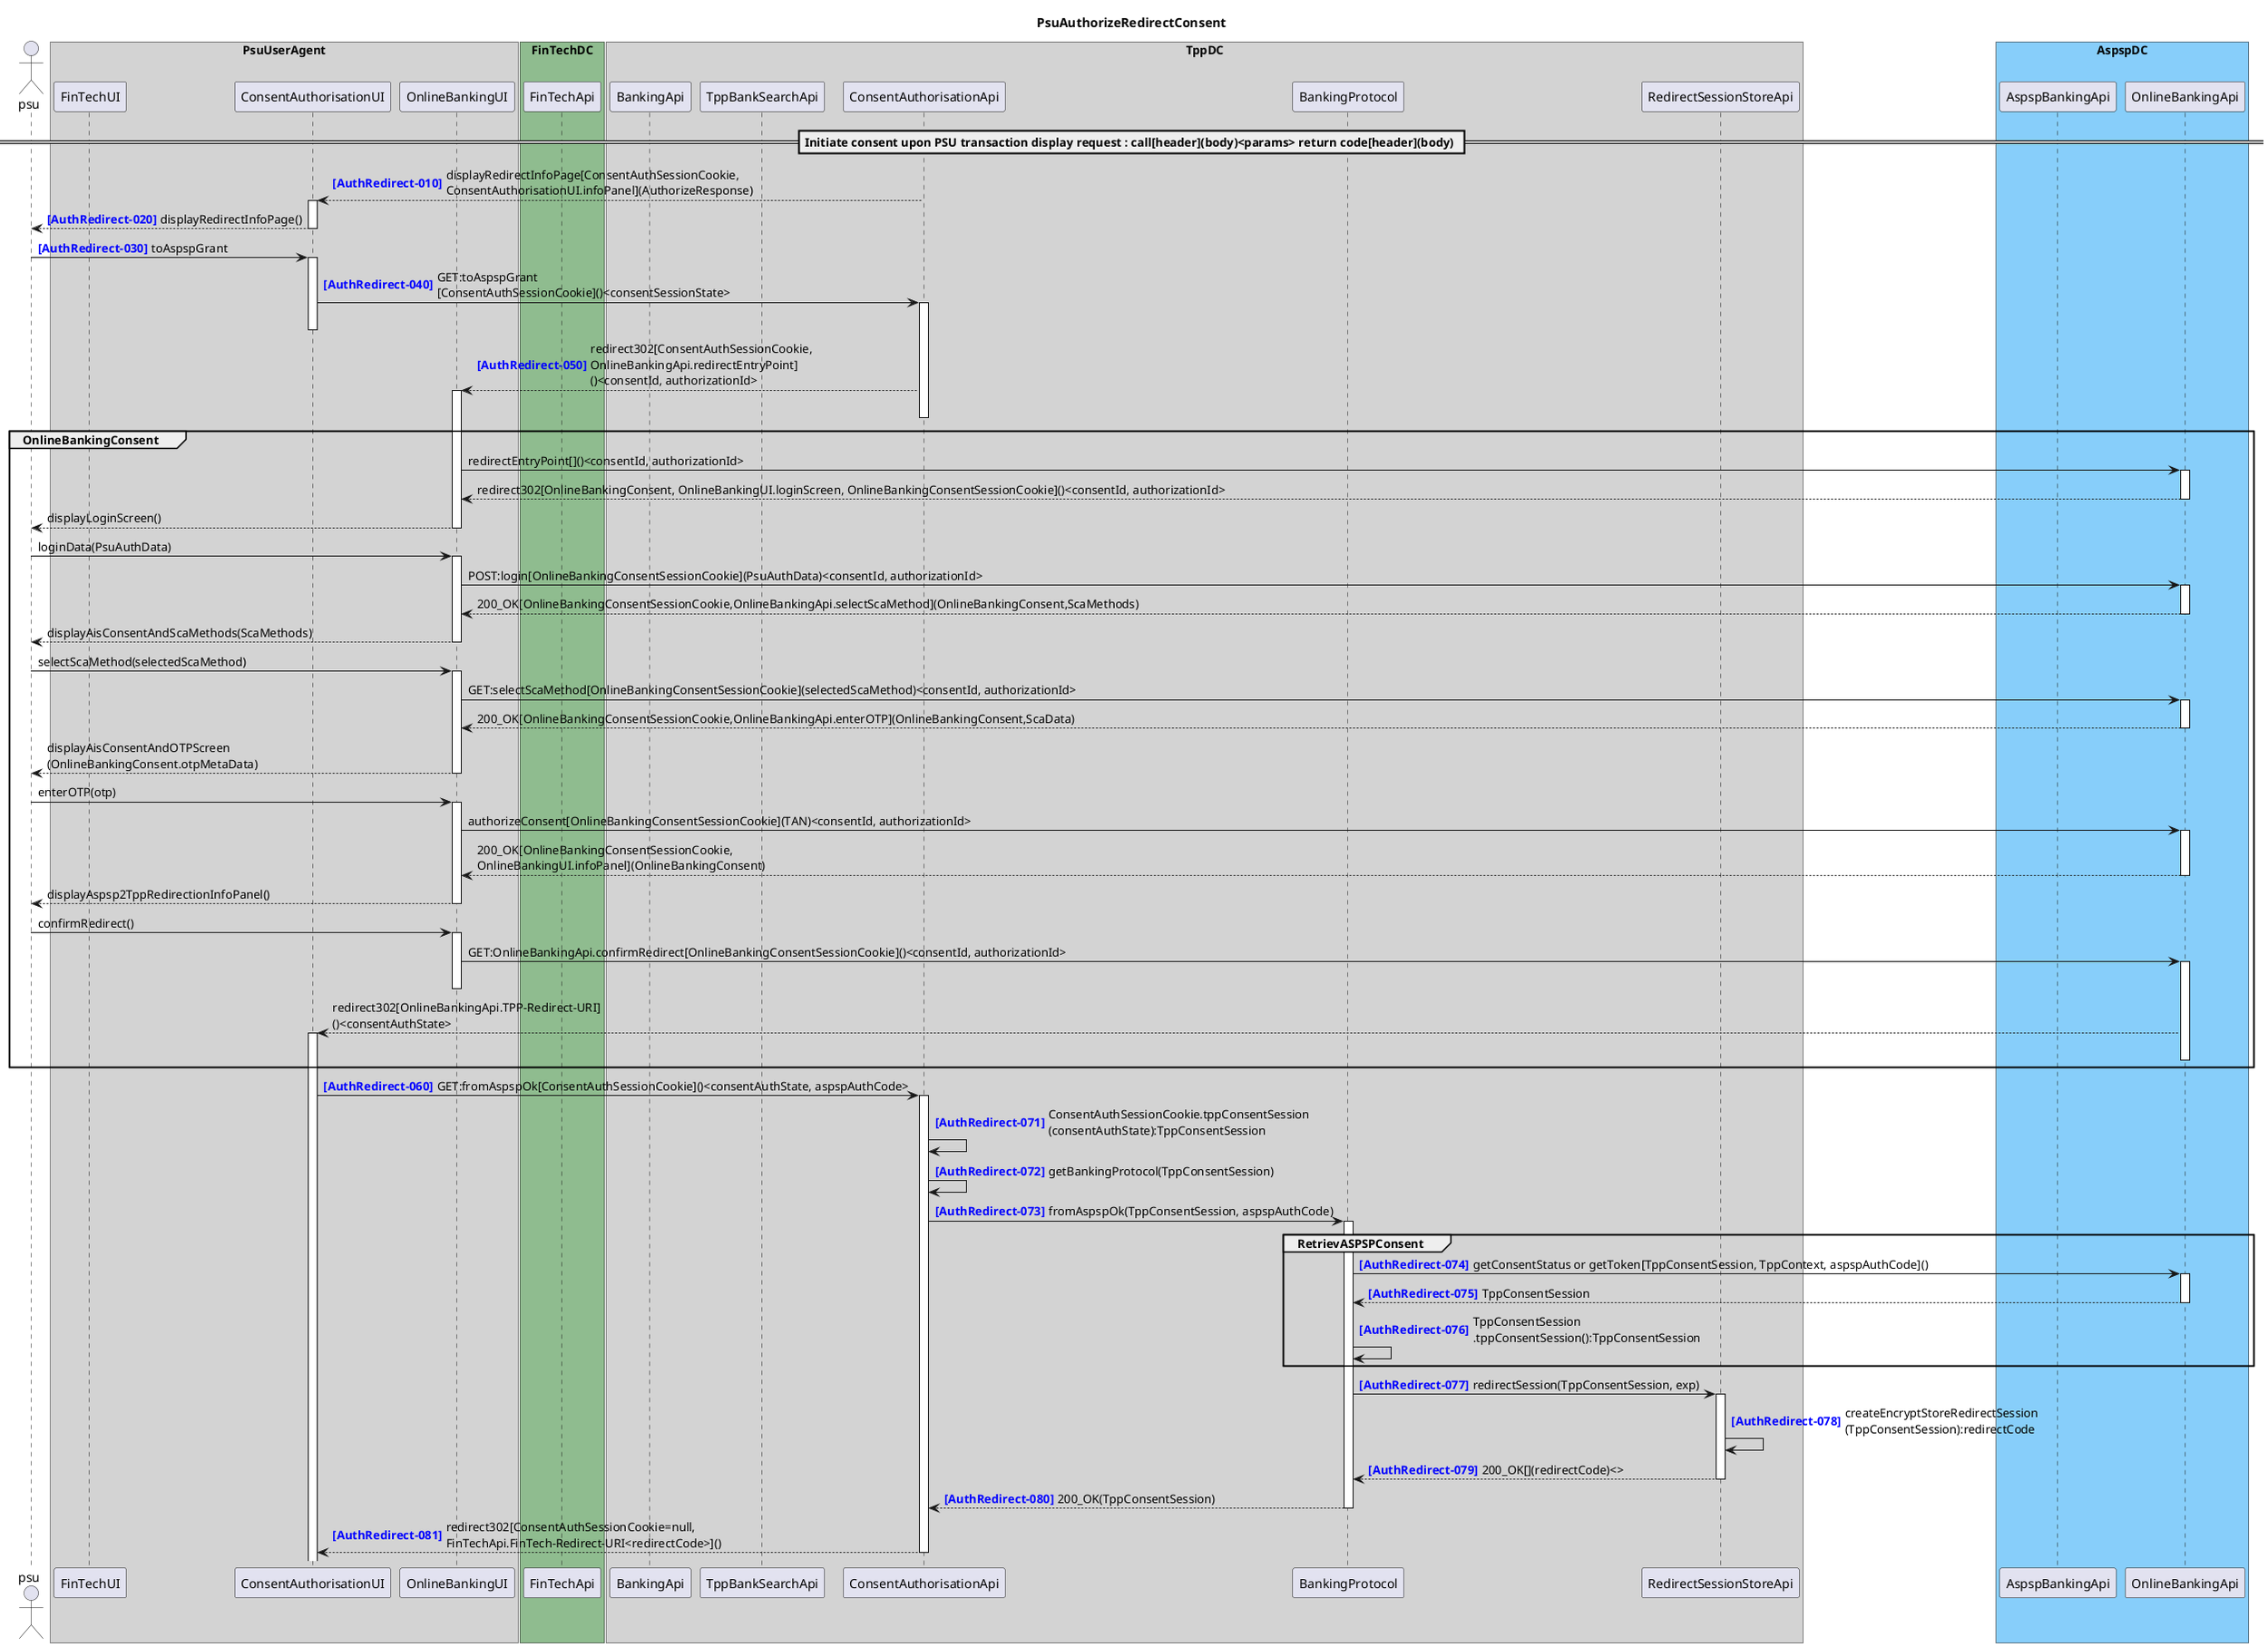 @startuml PsuAuthorizeRedirectConsent
title PsuAuthorizeRedirectConsent
autonumber 10 10 "<b><color blue>[AuthRedirect-000]</color></b>"
actor psu

box "PsuUserAgent" #LightGray
    participant "FinTechUI" as FinTechUI
    participant "ConsentAuthorisationUI" as ConsentAuthorisationUI
    participant "OnlineBankingUI" as OnlineBankingUI
end box
box "FinTechDC" #DarkSeaGreen
    participant "FinTechApi" as FinTechApi
end box
box "TppDC" #LightGray
    participant "BankingApi" as BankingApi
    participant "TppBankSearchApi" as TppBankSearchApi
    participant "ConsentAuthorisationApi" as ConsentAuthorisationApi

    participant "BankingProtocol" as BankingProtocol
    participant "RedirectSessionStoreApi" as RedirectSessionStoreApi
end box
box "AspspDC" #LightSkyBlue
	participant "AspspBankingApi" as AspspBankingApi
    participant "OnlineBankingApi" as OnlineBankingApi
end box

== Initiate consent upon PSU transaction display request : call[header](body)<params> return code[header](body) ==

ConsentAuthorisationApi --> ConsentAuthorisationUI ++ : displayRedirectInfoPage[ConsentAuthSessionCookie,\nConsentAuthorisationUI.infoPanel](AuthorizeResponse)
ConsentAuthorisationUI --> psu : displayRedirectInfoPage()
deactivate ConsentAuthorisationUI
psu -> ConsentAuthorisationUI ++ : toAspspGrant
ConsentAuthorisationUI -> ConsentAuthorisationApi ++ : GET:toAspspGrant\n[ConsentAuthSessionCookie]()<consentSessionState>
deactivate ConsentAuthorisationUI
ConsentAuthorisationApi --> OnlineBankingUI ++ : redirect302[ConsentAuthSessionCookie,\nOnlineBankingApi.redirectEntryPoint]\n()<consentId, authorizationId>
deactivate ConsentAuthorisationApi
autonumber stop
group OnlineBankingConsent
    OnlineBankingUI -> OnlineBankingApi ++ : redirectEntryPoint[]()<consentId, authorizationId>
    return redirect302[OnlineBankingConsent, OnlineBankingUI.loginScreen, OnlineBankingConsentSessionCookie]()<consentId, authorizationId>
    OnlineBankingUI --> psu : displayLoginScreen()
    deactivate OnlineBankingUI
    psu -> OnlineBankingUI ++ : loginData(PsuAuthData)
    OnlineBankingUI -> OnlineBankingApi ++ : POST:login[OnlineBankingConsentSessionCookie](PsuAuthData)<consentId, authorizationId> 
    return 200_OK[OnlineBankingConsentSessionCookie,OnlineBankingApi.selectScaMethod](OnlineBankingConsent,ScaMethods)
    return displayAisConsentAndScaMethods(ScaMethods)
    psu -> OnlineBankingUI ++ : selectScaMethod(selectedScaMethod)
    OnlineBankingUI -> OnlineBankingApi ++ : GET:selectScaMethod[OnlineBankingConsentSessionCookie](selectedScaMethod)<consentId, authorizationId> 
    return 200_OK[OnlineBankingConsentSessionCookie,OnlineBankingApi.enterOTP](OnlineBankingConsent,ScaData)
    return displayAisConsentAndOTPScreen\n(OnlineBankingConsent.otpMetaData)
    psu -> OnlineBankingUI ++ : enterOTP(otp)
    OnlineBankingUI -> OnlineBankingApi ++ : authorizeConsent[OnlineBankingConsentSessionCookie](TAN)<consentId, authorizationId> 
    return 200_OK[OnlineBankingConsentSessionCookie,\nOnlineBankingUI.infoPanel](OnlineBankingConsent)
    OnlineBankingUI --> psu : displayAspsp2TppRedirectionInfoPanel()
    deactivate OnlineBankingUI
    psu -> OnlineBankingUI ++ : confirmRedirect()
    OnlineBankingUI -> OnlineBankingApi ++ : GET:OnlineBankingApi.confirmRedirect[OnlineBankingConsentSessionCookie]()<consentId, authorizationId>
    deactivate OnlineBankingUI
    OnlineBankingApi --> ConsentAuthorisationUI ++ : redirect302[OnlineBankingApi.TPP-Redirect-URI]\n()<consentAuthState>
    deactivate OnlineBankingApi
end
autonumber resume
activate ConsentAuthorisationUI
ConsentAuthorisationUI -> ConsentAuthorisationApi ++ : GET:fromAspspOk[ConsentAuthSessionCookie]()<consentAuthState, aspspAuthCode>
autonumber 71 1 "<b><color blue>[AuthRedirect-000]"
ConsentAuthorisationApi -> ConsentAuthorisationApi : ConsentAuthSessionCookie.tppConsentSession\n(consentAuthState):TppConsentSession
ConsentAuthorisationApi -> ConsentAuthorisationApi : getBankingProtocol(TppConsentSession)
ConsentAuthorisationApi -> BankingProtocol ++ : fromAspspOk(TppConsentSession, aspspAuthCode)
group RetrievASPSPConsent
BankingProtocol -> OnlineBankingApi ++ : getConsentStatus or getToken[TppConsentSession, TppContext, aspspAuthCode]()
return TppConsentSession
BankingProtocol -> BankingProtocol : TppConsentSession\n.tppConsentSession():TppConsentSession
end
BankingProtocol -> RedirectSessionStoreApi ++ : redirectSession(TppConsentSession, exp)
RedirectSessionStoreApi -> RedirectSessionStoreApi : createEncryptStoreRedirectSession\n(TppConsentSession):redirectCode
return 200_OK[](redirectCode)<>
return 200_OK(TppConsentSession)
return redirect302[ConsentAuthSessionCookie=null,\nFinTechApi.FinTech-Redirect-URI<redirectCode>]()
@enduml
